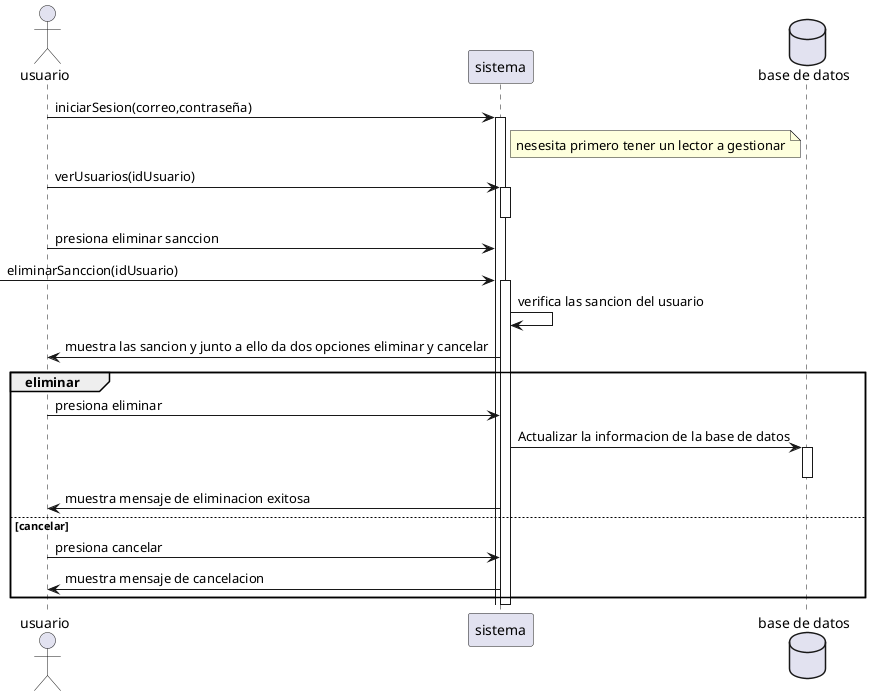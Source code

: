 @startuml


actor "usuario" as u
participant "sistema" as s
database "base de datos" as db

u -> s:iniciarSesion(correo,contraseña)
activate s
note right of s
    nesesita primero tener un lector a gestionar
end note
u -> s:verUsuarios(idUsuario)
activate s
deactivate  s

u -> s:presiona eliminar sanccion
-> s:eliminarSanccion(idUsuario)
activate s
s -> s:verifica las sancion del usuario
s -> u:muestra las sancion y junto a ello da dos opciones eliminar y cancelar
group eliminar
    u -> s:presiona eliminar
    s -> db:Actualizar la informacion de la base de datos
    activate db
    deactivate db
    s -> u:muestra mensaje de eliminacion exitosa
else cancelar
    u -> s:presiona cancelar
    s -> u:muestra mensaje de cancelacion

end


deactivate s
@enduml